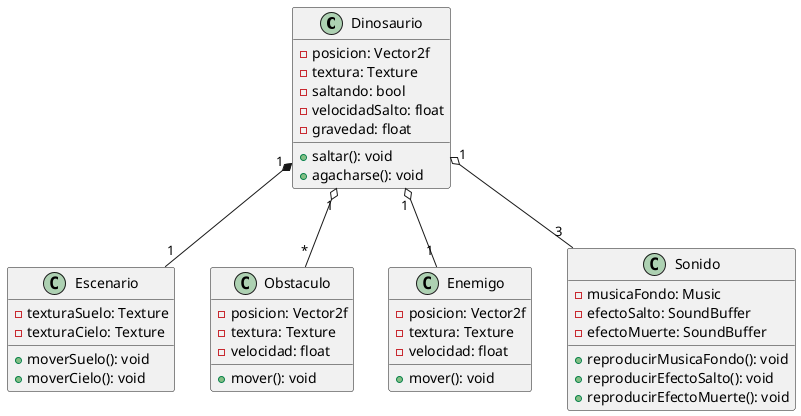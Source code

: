 @startuml GameStructureDiagram

class Dinosaurio {
    - posicion: Vector2f
    - textura: Texture
    - saltando: bool
    - velocidadSalto: float
    - gravedad: float
    + saltar(): void
    + agacharse(): void
}

class Escenario {
    - texturaSuelo: Texture
    - texturaCielo: Texture
    + moverSuelo(): void
    + moverCielo(): void
}

class Obstaculo {
    - posicion: Vector2f
    - textura: Texture
    - velocidad: float
    + mover(): void
}

class Enemigo {
    - posicion: Vector2f
    - textura: Texture
    - velocidad: float
    + mover(): void
}

class Sonido {
    - musicaFondo: Music
    - efectoSalto: SoundBuffer
    - efectoMuerte: SoundBuffer
    + reproducirMusicaFondo(): void
    + reproducirEfectoSalto(): void
    + reproducirEfectoMuerte(): void
}

Dinosaurio "1" o-- "*" Obstaculo
Dinosaurio "1" o-- "1" Enemigo
Dinosaurio "1" *-- "1" Escenario
Dinosaurio "1" o-- "3" Sonido

@enduml